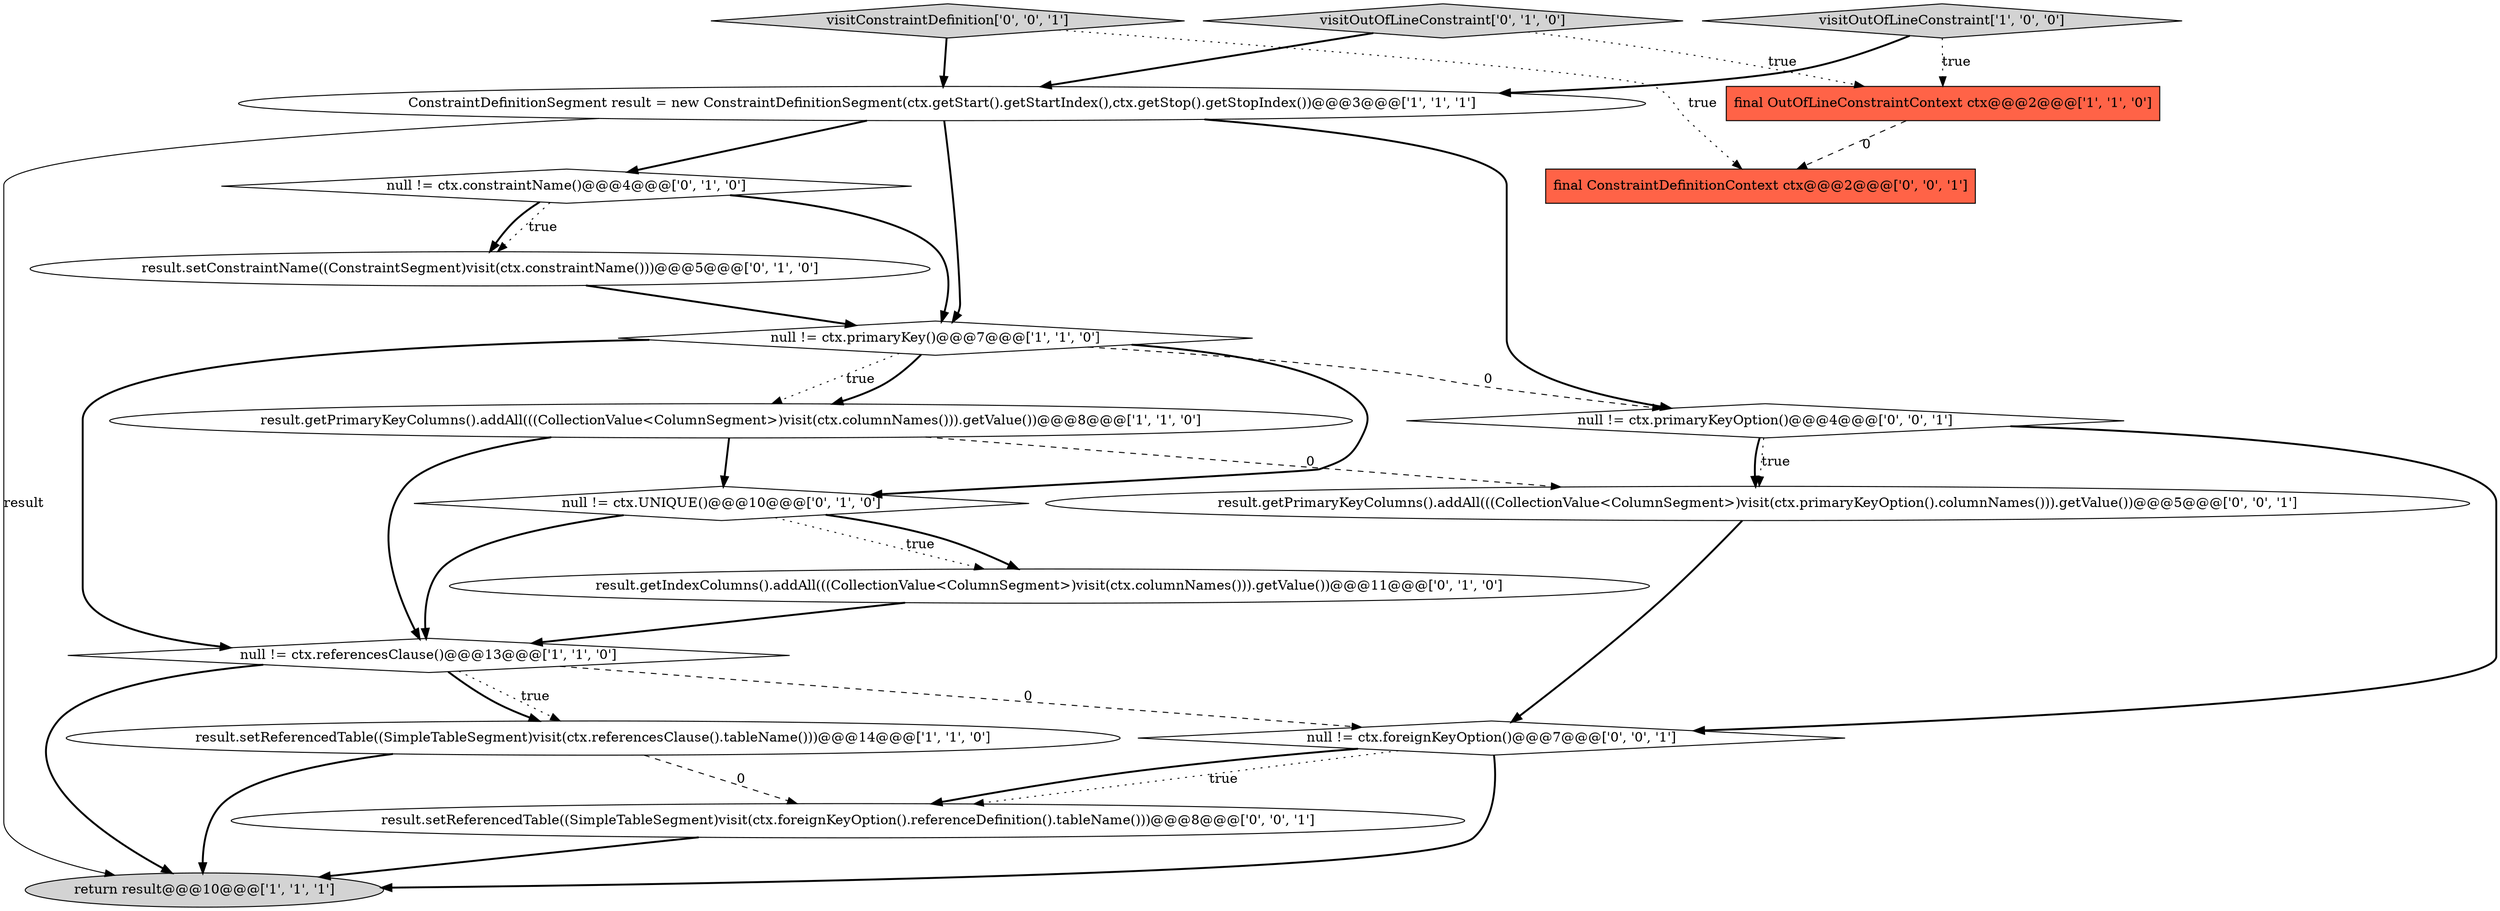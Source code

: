 digraph {
7 [style = filled, label = "return result@@@10@@@['1', '1', '1']", fillcolor = lightgray, shape = ellipse image = "AAA0AAABBB1BBB"];
12 [style = filled, label = "visitOutOfLineConstraint['0', '1', '0']", fillcolor = lightgray, shape = diamond image = "AAA0AAABBB2BBB"];
10 [style = filled, label = "result.getIndexColumns().addAll(((CollectionValue<ColumnSegment>)visit(ctx.columnNames())).getValue())@@@11@@@['0', '1', '0']", fillcolor = white, shape = ellipse image = "AAA1AAABBB2BBB"];
13 [style = filled, label = "result.setReferencedTable((SimpleTableSegment)visit(ctx.foreignKeyOption().referenceDefinition().tableName()))@@@8@@@['0', '0', '1']", fillcolor = white, shape = ellipse image = "AAA0AAABBB3BBB"];
0 [style = filled, label = "result.getPrimaryKeyColumns().addAll(((CollectionValue<ColumnSegment>)visit(ctx.columnNames())).getValue())@@@8@@@['1', '1', '0']", fillcolor = white, shape = ellipse image = "AAA0AAABBB1BBB"];
9 [style = filled, label = "null != ctx.constraintName()@@@4@@@['0', '1', '0']", fillcolor = white, shape = diamond image = "AAA1AAABBB2BBB"];
14 [style = filled, label = "null != ctx.primaryKeyOption()@@@4@@@['0', '0', '1']", fillcolor = white, shape = diamond image = "AAA0AAABBB3BBB"];
17 [style = filled, label = "result.getPrimaryKeyColumns().addAll(((CollectionValue<ColumnSegment>)visit(ctx.primaryKeyOption().columnNames())).getValue())@@@5@@@['0', '0', '1']", fillcolor = white, shape = ellipse image = "AAA0AAABBB3BBB"];
6 [style = filled, label = "final OutOfLineConstraintContext ctx@@@2@@@['1', '1', '0']", fillcolor = tomato, shape = box image = "AAA0AAABBB1BBB"];
18 [style = filled, label = "final ConstraintDefinitionContext ctx@@@2@@@['0', '0', '1']", fillcolor = tomato, shape = box image = "AAA0AAABBB3BBB"];
15 [style = filled, label = "visitConstraintDefinition['0', '0', '1']", fillcolor = lightgray, shape = diamond image = "AAA0AAABBB3BBB"];
5 [style = filled, label = "visitOutOfLineConstraint['1', '0', '0']", fillcolor = lightgray, shape = diamond image = "AAA0AAABBB1BBB"];
11 [style = filled, label = "null != ctx.UNIQUE()@@@10@@@['0', '1', '0']", fillcolor = white, shape = diamond image = "AAA1AAABBB2BBB"];
16 [style = filled, label = "null != ctx.foreignKeyOption()@@@7@@@['0', '0', '1']", fillcolor = white, shape = diamond image = "AAA0AAABBB3BBB"];
3 [style = filled, label = "null != ctx.referencesClause()@@@13@@@['1', '1', '0']", fillcolor = white, shape = diamond image = "AAA0AAABBB1BBB"];
8 [style = filled, label = "result.setConstraintName((ConstraintSegment)visit(ctx.constraintName()))@@@5@@@['0', '1', '0']", fillcolor = white, shape = ellipse image = "AAA1AAABBB2BBB"];
2 [style = filled, label = "ConstraintDefinitionSegment result = new ConstraintDefinitionSegment(ctx.getStart().getStartIndex(),ctx.getStop().getStopIndex())@@@3@@@['1', '1', '1']", fillcolor = white, shape = ellipse image = "AAA0AAABBB1BBB"];
4 [style = filled, label = "result.setReferencedTable((SimpleTableSegment)visit(ctx.referencesClause().tableName()))@@@14@@@['1', '1', '0']", fillcolor = white, shape = ellipse image = "AAA0AAABBB1BBB"];
1 [style = filled, label = "null != ctx.primaryKey()@@@7@@@['1', '1', '0']", fillcolor = white, shape = diamond image = "AAA0AAABBB1BBB"];
5->2 [style = bold, label=""];
11->3 [style = bold, label=""];
14->17 [style = bold, label=""];
9->8 [style = dotted, label="true"];
13->7 [style = bold, label=""];
4->7 [style = bold, label=""];
6->18 [style = dashed, label="0"];
14->16 [style = bold, label=""];
11->10 [style = dotted, label="true"];
1->0 [style = dotted, label="true"];
3->16 [style = dashed, label="0"];
12->2 [style = bold, label=""];
15->18 [style = dotted, label="true"];
1->14 [style = dashed, label="0"];
0->3 [style = bold, label=""];
16->13 [style = dotted, label="true"];
16->13 [style = bold, label=""];
3->7 [style = bold, label=""];
0->11 [style = bold, label=""];
15->2 [style = bold, label=""];
10->3 [style = bold, label=""];
1->11 [style = bold, label=""];
8->1 [style = bold, label=""];
5->6 [style = dotted, label="true"];
2->9 [style = bold, label=""];
1->3 [style = bold, label=""];
11->10 [style = bold, label=""];
3->4 [style = dotted, label="true"];
2->1 [style = bold, label=""];
0->17 [style = dashed, label="0"];
16->7 [style = bold, label=""];
4->13 [style = dashed, label="0"];
2->14 [style = bold, label=""];
9->8 [style = bold, label=""];
12->6 [style = dotted, label="true"];
17->16 [style = bold, label=""];
9->1 [style = bold, label=""];
3->4 [style = bold, label=""];
2->7 [style = solid, label="result"];
1->0 [style = bold, label=""];
14->17 [style = dotted, label="true"];
}

